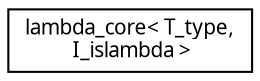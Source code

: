 digraph "Graphical Class Hierarchy"
{
  edge [fontname="Sans",fontsize="10",labelfontname="Sans",labelfontsize="10"];
  node [fontname="Sans",fontsize="10",shape=record];
  rankdir="LR";
  Node1 [label="lambda_core\< T_type,\l I_islambda \>",height=0.2,width=0.4,color="black", fillcolor="white", style="filled",URL="$structlambda__core.html",tooltip="Abstracts lambda functionality."];
}
